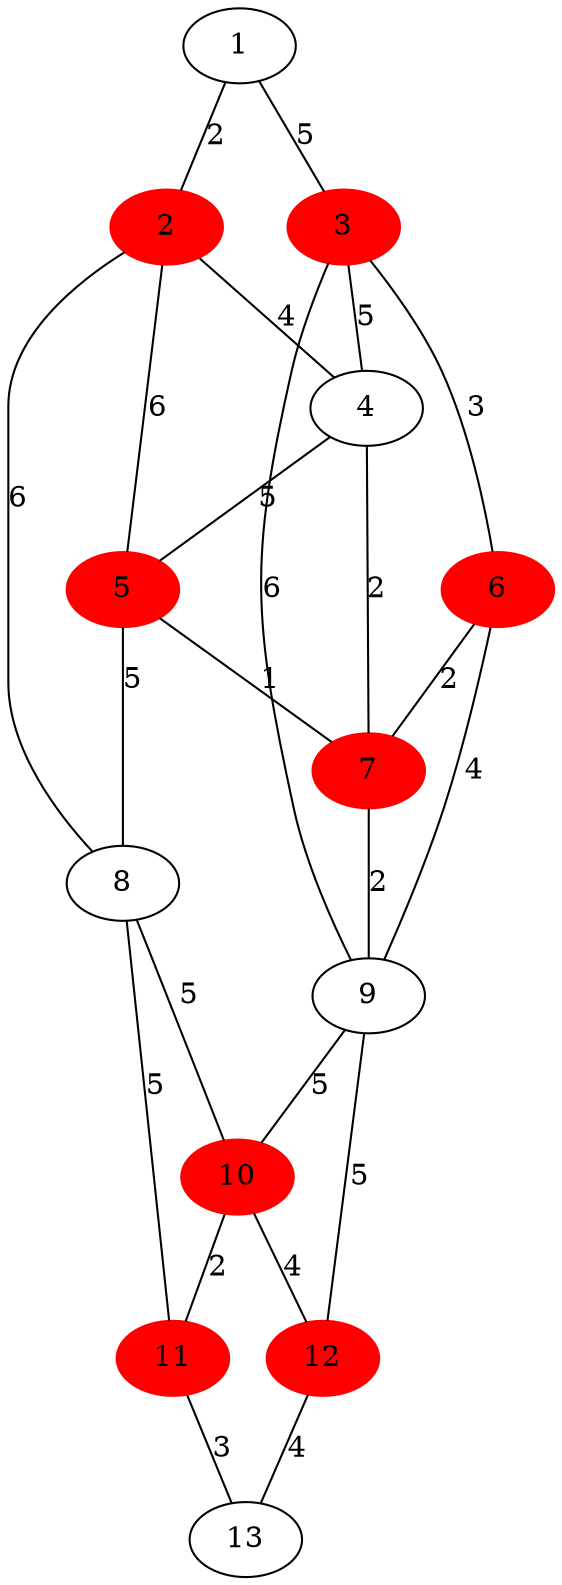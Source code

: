 graph {
1; 2[style="filled",color="red"]; 3[style="filled",color="red"]; 4; 5[style="filled",color="red"]; 6[style="filled",color="red"]; 7[style="filled",color="red"]; 8; 9; 10[style="filled",color="red"]; 11[style="filled",color="red"]; 12[style="filled",color="red"]; 13; 
   1 --   2 [len="2",label="2"];
   1 --   3 [len="5",label="5"];
   2 --   4 [len="4",label="4"];
   2 --   5 [len="6",label="6"];
   2 --   8 [len="6",label="6"];
   3 --   4 [len="5",label="5"];
   3 --   6 [len="3",label="3"];
   3 --   9 [len="6",label="6"];
   4 --   5 [len="5",label="5"];
   4 --   7 [len="2",label="2"];
   5 --   8 [len="5",label="5"];
   5 --   7 [len="1",label="1"];
   6 --   7 [len="2",label="2"];
   6 --   9 [len="4",label="4"];
   7 --   9 [len="2",label="2"];
   8 --  10 [len="5",label="5"];
   8 --  11 [len="5",label="5"];
   9 --  10 [len="5",label="5"];
   9 --  12 [len="5",label="5"];
  10 --  11 [len="2",label="2"];
  10 --  12 [len="4",label="4"];
  11 --  13 [len="3",label="3"];
  12 --  13 [len="4",label="4"];
}

